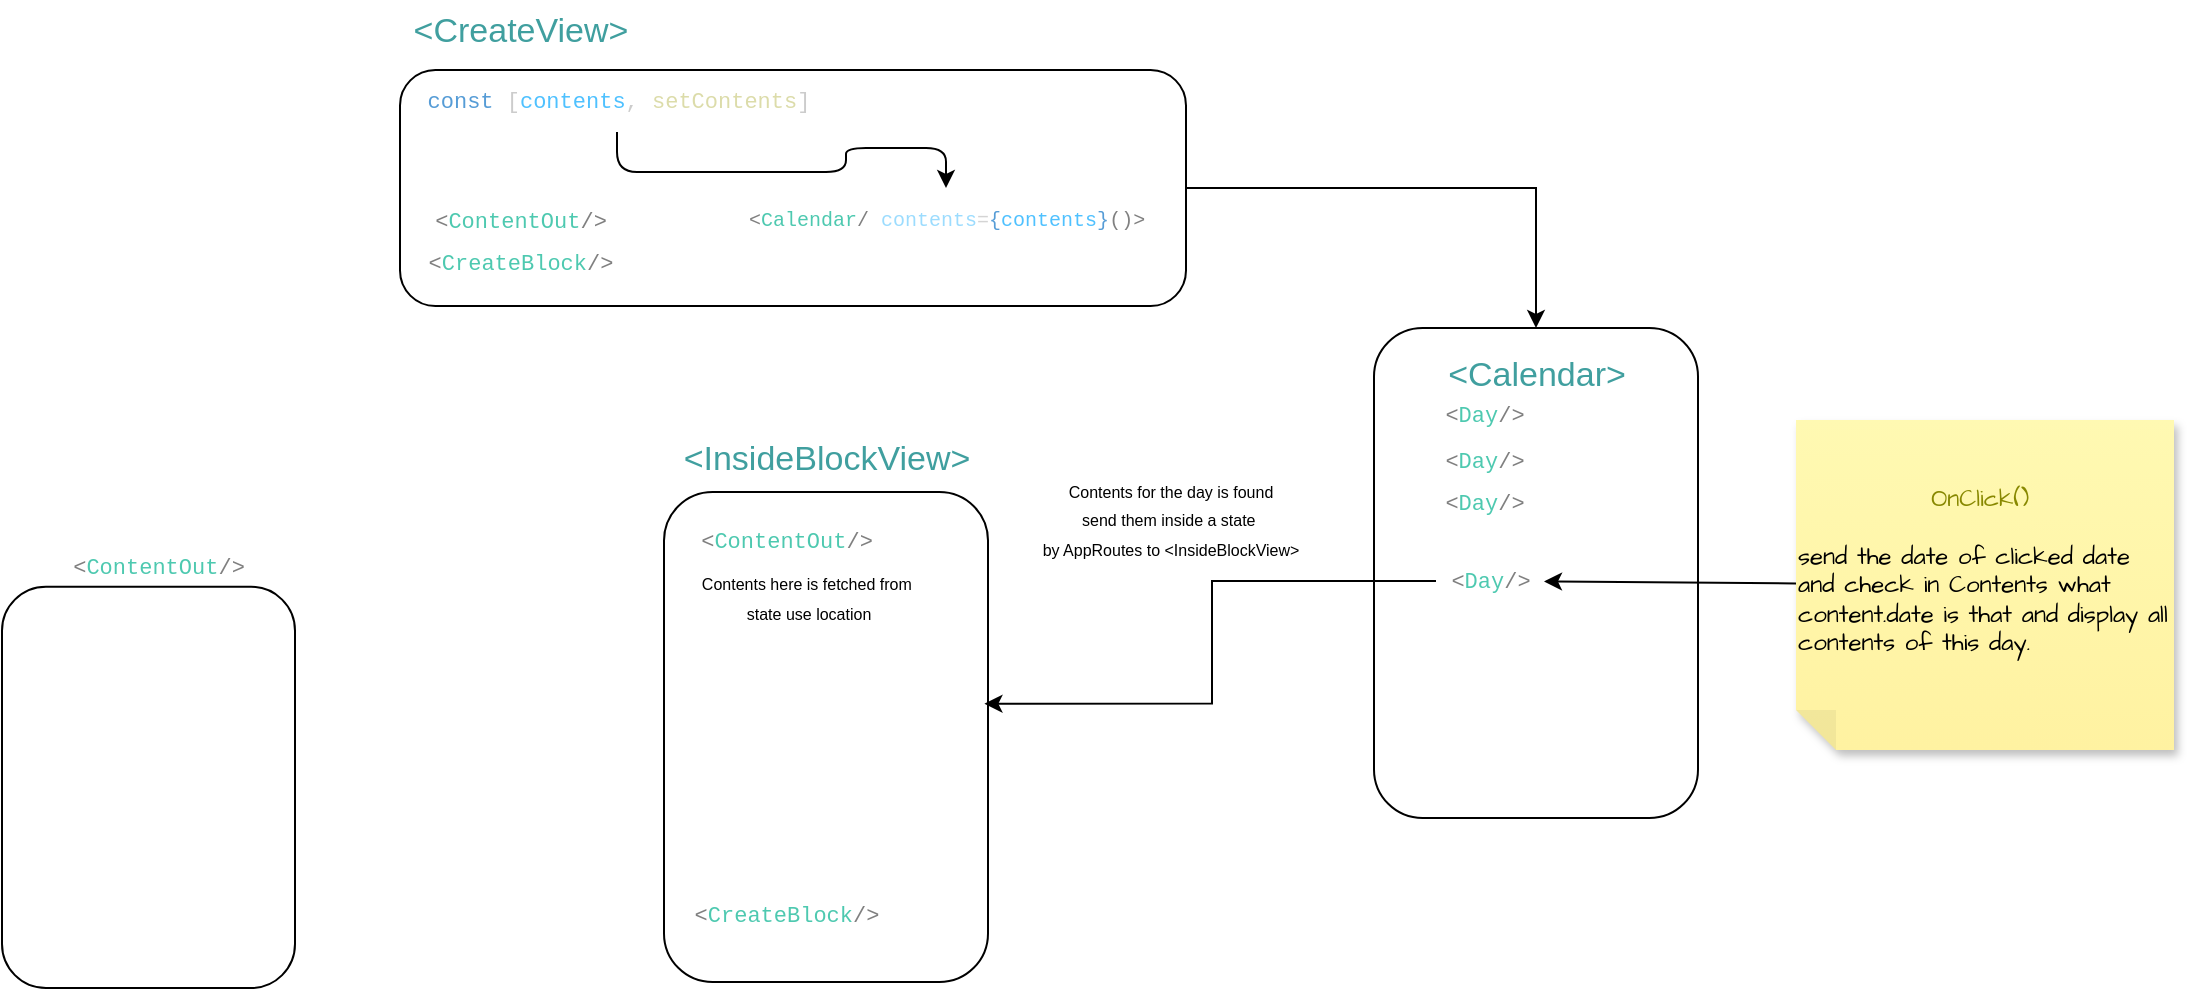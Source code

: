 <mxfile version="27.1.6">
  <diagram name="Page-1" id="ip6bYnbNu4ROsTfXAZsh">
    <mxGraphModel dx="1826" dy="743" grid="0" gridSize="10" guides="1" tooltips="1" connect="1" arrows="1" fold="1" page="0" pageScale="1" pageWidth="850" pageHeight="1100" math="0" shadow="0">
      <root>
        <mxCell id="0" />
        <mxCell id="1" parent="0" />
        <mxCell id="bAiAI7SaLjIxBLoK_pn7-2" value="&lt;font style=&quot;color: rgb(64, 159, 159);&quot;&gt;&amp;lt;CreateView&amp;gt;&lt;/font&gt;" style="text;html=1;align=center;verticalAlign=middle;resizable=0;points=[];autosize=1;strokeColor=none;fillColor=none;labelBackgroundColor=none;strokeWidth=3;perimeterSpacing=2;fontSize=17;" parent="1" vertex="1">
          <mxGeometry x="86.5" y="188" width="125" height="32" as="geometry" />
        </mxCell>
        <mxCell id="bAiAI7SaLjIxBLoK_pn7-23" style="edgeStyle=orthogonalEdgeStyle;rounded=0;hachureGap=4;orthogonalLoop=1;jettySize=auto;html=1;fontFamily=Architects Daughter;fontSource=https%3A%2F%2Ffonts.googleapis.com%2Fcss%3Ffamily%3DArchitects%2BDaughter;" parent="1" source="bAiAI7SaLjIxBLoK_pn7-3" target="bAiAI7SaLjIxBLoK_pn7-21" edge="1">
          <mxGeometry relative="1" as="geometry" />
        </mxCell>
        <mxCell id="bAiAI7SaLjIxBLoK_pn7-3" value="" style="rounded=1;whiteSpace=wrap;html=1;labelBackgroundColor=none;" parent="1" vertex="1">
          <mxGeometry x="89" y="223" width="393" height="118" as="geometry" />
        </mxCell>
        <mxCell id="bAiAI7SaLjIxBLoK_pn7-11" value="&lt;div style=&quot;color: rgb(204, 204, 204); font-family: Consolas, &amp;quot;Courier New&amp;quot;, monospace; line-height: 19px; white-space-collapse: preserve;&quot;&gt;&lt;font style=&quot;font-size: 10px;&quot;&gt;&lt;font style=&quot;&quot;&gt;&lt;span style=&quot;color: rgb(128, 128, 128);&quot;&gt;&amp;lt;&lt;/span&gt;&lt;span style=&quot;color: rgb(78, 201, 176);&quot;&gt;Calendar&lt;/span&gt;&lt;span style=&quot;color: rgb(128, 128, 128);&quot;&gt;/ &lt;/span&gt;&lt;/font&gt;&lt;span style=&quot;color: rgb(156, 220, 254);&quot;&gt;contents&lt;/span&gt;&lt;span style=&quot;color: rgb(212, 212, 212);&quot;&gt;=&lt;/span&gt;&lt;span style=&quot;color: rgb(86, 156, 214);&quot;&gt;{&lt;/span&gt;&lt;span style=&quot;color: rgb(79, 193, 255);&quot;&gt;contents&lt;/span&gt;&lt;span style=&quot;color: rgb(86, 156, 214);&quot;&gt;}&lt;/span&gt;&lt;span style=&quot;color: light-dark(rgb(128, 128, 128), rgb(127, 127, 127)); background-color: transparent;&quot;&gt;()&amp;gt;&lt;/span&gt;&lt;/font&gt;&lt;/div&gt;" style="text;html=1;align=center;verticalAlign=middle;resizable=0;points=[];autosize=1;strokeColor=none;fillColor=none;labelBackgroundColor=none;" parent="1" vertex="1">
          <mxGeometry x="262" y="282" width="199" height="32" as="geometry" />
        </mxCell>
        <mxCell id="bAiAI7SaLjIxBLoK_pn7-12" value="&lt;div style=&quot;font-family: Consolas, &amp;quot;Courier New&amp;quot;, monospace; line-height: 19px; white-space-collapse: preserve; color: rgb(204, 204, 204);&quot;&gt;&lt;font style=&quot;font-size: 11px;&quot;&gt;&lt;span style=&quot;color: rgb(128, 128, 128);&quot;&gt;&amp;lt;&lt;/span&gt;&lt;span style=&quot;color: rgb(128, 128, 128);&quot;&gt;&lt;font color=&quot;#4ec9b0&quot;&gt;CreateBlock&lt;/font&gt;&lt;/span&gt;&lt;span style=&quot;color: rgb(128, 128, 128);&quot;&gt;/&amp;gt;&lt;/span&gt;&lt;/font&gt;&lt;/div&gt;" style="text;html=1;align=center;verticalAlign=middle;resizable=0;points=[];autosize=1;strokeColor=none;fillColor=none;labelBackgroundColor=none;" parent="1" vertex="1">
          <mxGeometry x="97.5" y="304" width="103" height="31" as="geometry" />
        </mxCell>
        <mxCell id="bAiAI7SaLjIxBLoK_pn7-13" value="&lt;div style=&quot;font-family: Consolas, &amp;quot;Courier New&amp;quot;, monospace; line-height: 19px; white-space-collapse: preserve; color: rgb(204, 204, 204);&quot;&gt;&lt;font style=&quot;font-size: 11px;&quot;&gt;&lt;span style=&quot;color: rgb(128, 128, 128);&quot;&gt;&amp;lt;&lt;/span&gt;&lt;span style=&quot;color: rgb(128, 128, 128);&quot;&gt;&lt;font color=&quot;#4ec9b0&quot;&gt;ContentOut&lt;/font&gt;&lt;/span&gt;&lt;span style=&quot;color: rgb(128, 128, 128);&quot;&gt;/&amp;gt;&lt;/span&gt;&lt;/font&gt;&lt;/div&gt;" style="text;html=1;align=center;verticalAlign=middle;resizable=0;points=[];autosize=1;strokeColor=none;fillColor=none;labelBackgroundColor=none;" parent="1" vertex="1">
          <mxGeometry x="100.5" y="283" width="97" height="31" as="geometry" />
        </mxCell>
        <mxCell id="bAiAI7SaLjIxBLoK_pn7-19" style="edgeStyle=orthogonalEdgeStyle;rounded=1;hachureGap=4;orthogonalLoop=1;jettySize=auto;html=1;fontFamily=Architects Daughter;fontSource=https%3A%2F%2Ffonts.googleapis.com%2Fcss%3Ffamily%3DArchitects%2BDaughter;strokeColor=default;shadow=0;flowAnimation=0;jumpStyle=none;fillColor=#0050ef;curved=0;" parent="1" source="bAiAI7SaLjIxBLoK_pn7-14" target="bAiAI7SaLjIxBLoK_pn7-11" edge="1">
          <mxGeometry relative="1" as="geometry">
            <Array as="points">
              <mxPoint x="198" y="274" />
              <mxPoint x="312" y="274" />
              <mxPoint x="312" y="262" />
              <mxPoint x="362" y="262" />
            </Array>
          </mxGeometry>
        </mxCell>
        <mxCell id="bAiAI7SaLjIxBLoK_pn7-14" value="&lt;div style=&quot;color: rgb(204, 204, 204); font-family: Consolas, &amp;quot;Courier New&amp;quot;, monospace; line-height: 19px; white-space-collapse: preserve;&quot;&gt;&lt;font style=&quot;font-size: 11px;&quot;&gt;&lt;span style=&quot;color: rgb(86, 156, 214);&quot;&gt;const&lt;/span&gt; [&lt;span style=&quot;color: rgb(79, 193, 255);&quot;&gt;contents&lt;/span&gt;, &lt;span style=&quot;color: rgb(220, 220, 170);&quot;&gt;setContents&lt;/span&gt;]&lt;/font&gt;&lt;/div&gt;" style="text;html=1;align=center;verticalAlign=middle;resizable=0;points=[];autosize=1;strokeColor=none;fillColor=none;labelBackgroundColor=none;" parent="1" vertex="1">
          <mxGeometry x="101" y="223" width="193" height="31" as="geometry" />
        </mxCell>
        <mxCell id="bAiAI7SaLjIxBLoK_pn7-21" value="" style="rounded=1;whiteSpace=wrap;html=1;hachureGap=4;fontFamily=Architects Daughter;fontSource=https%3A%2F%2Ffonts.googleapis.com%2Fcss%3Ffamily%3DArchitects%2BDaughter;strokeColor=default;fillColor=none;glass=0;" parent="1" vertex="1">
          <mxGeometry x="576" y="352" width="162" height="245" as="geometry" />
        </mxCell>
        <mxCell id="bAiAI7SaLjIxBLoK_pn7-22" value="&lt;font style=&quot;color: rgb(64, 159, 159);&quot;&gt;&amp;lt;Calendar&amp;gt;&lt;/font&gt;" style="text;html=1;align=center;verticalAlign=middle;resizable=0;points=[];autosize=1;strokeColor=none;fillColor=none;labelBackgroundColor=none;strokeWidth=3;perimeterSpacing=2;fontSize=17;" parent="1" vertex="1">
          <mxGeometry x="603.5" y="360" width="107" height="32" as="geometry" />
        </mxCell>
        <mxCell id="bAiAI7SaLjIxBLoK_pn7-24" value="&lt;div style=&quot;font-family: Consolas, &amp;quot;Courier New&amp;quot;, monospace; line-height: 19px; white-space-collapse: preserve; color: rgb(204, 204, 204);&quot;&gt;&lt;font style=&quot;font-size: 11px;&quot;&gt;&lt;span style=&quot;color: rgb(128, 128, 128);&quot;&gt;&amp;lt;&lt;/span&gt;&lt;span style=&quot;color: rgb(128, 128, 128);&quot;&gt;&lt;font color=&quot;#4ec9b0&quot;&gt;Day&lt;/font&gt;&lt;/span&gt;&lt;span style=&quot;color: rgb(128, 128, 128);&quot;&gt;/&amp;gt;&lt;/span&gt;&lt;/font&gt;&lt;/div&gt;" style="text;html=1;align=center;verticalAlign=middle;resizable=0;points=[];autosize=1;strokeColor=none;fillColor=none;labelBackgroundColor=none;" parent="1" vertex="1">
          <mxGeometry x="603.5" y="380" width="54" height="31" as="geometry" />
        </mxCell>
        <mxCell id="bAiAI7SaLjIxBLoK_pn7-25" value="&lt;div style=&quot;font-family: Consolas, &amp;quot;Courier New&amp;quot;, monospace; line-height: 19px; white-space-collapse: preserve; color: rgb(204, 204, 204);&quot;&gt;&lt;font style=&quot;font-size: 11px;&quot;&gt;&lt;span style=&quot;color: rgb(128, 128, 128);&quot;&gt;&amp;lt;&lt;/span&gt;&lt;span style=&quot;color: rgb(128, 128, 128);&quot;&gt;&lt;font color=&quot;#4ec9b0&quot;&gt;Day&lt;/font&gt;&lt;/span&gt;&lt;span style=&quot;color: rgb(128, 128, 128);&quot;&gt;/&amp;gt;&lt;/span&gt;&lt;/font&gt;&lt;/div&gt;" style="text;html=1;align=center;verticalAlign=middle;resizable=0;points=[];autosize=1;strokeColor=none;fillColor=none;labelBackgroundColor=none;" parent="1" vertex="1">
          <mxGeometry x="603.5" y="403" width="54" height="31" as="geometry" />
        </mxCell>
        <mxCell id="bAiAI7SaLjIxBLoK_pn7-26" value="&lt;div style=&quot;font-family: Consolas, &amp;quot;Courier New&amp;quot;, monospace; line-height: 19px; white-space-collapse: preserve; color: rgb(204, 204, 204);&quot;&gt;&lt;font style=&quot;font-size: 11px;&quot;&gt;&lt;span style=&quot;color: rgb(128, 128, 128);&quot;&gt;&amp;lt;&lt;/span&gt;&lt;span style=&quot;color: rgb(128, 128, 128);&quot;&gt;&lt;font color=&quot;#4ec9b0&quot;&gt;Day&lt;/font&gt;&lt;/span&gt;&lt;span style=&quot;color: rgb(128, 128, 128);&quot;&gt;/&amp;gt;&lt;/span&gt;&lt;/font&gt;&lt;/div&gt;" style="text;html=1;align=center;verticalAlign=middle;resizable=0;points=[];autosize=1;strokeColor=none;fillColor=none;labelBackgroundColor=none;" parent="1" vertex="1">
          <mxGeometry x="603.5" y="424" width="54" height="31" as="geometry" />
        </mxCell>
        <mxCell id="bAiAI7SaLjIxBLoK_pn7-36" style="rounded=0;hachureGap=4;orthogonalLoop=1;jettySize=auto;html=1;fontFamily=Architects Daughter;fontSource=https%3A%2F%2Ffonts.googleapis.com%2Fcss%3Ffamily%3DArchitects%2BDaughter;entryX=0.989;entryY=0.432;entryDx=0;entryDy=0;entryPerimeter=0;edgeStyle=orthogonalEdgeStyle;" parent="1" source="bAiAI7SaLjIxBLoK_pn7-31" target="bAiAI7SaLjIxBLoK_pn7-39" edge="1">
          <mxGeometry relative="1" as="geometry">
            <mxPoint x="416.4" y="458.5" as="targetPoint" />
          </mxGeometry>
        </mxCell>
        <mxCell id="bAiAI7SaLjIxBLoK_pn7-31" value="&lt;div style=&quot;font-family: Consolas, &amp;quot;Courier New&amp;quot;, monospace; line-height: 19px; white-space-collapse: preserve; color: rgb(204, 204, 204);&quot;&gt;&lt;font style=&quot;font-size: 11px;&quot;&gt;&lt;span style=&quot;color: rgb(128, 128, 128);&quot;&gt;&amp;lt;&lt;/span&gt;&lt;span style=&quot;color: rgb(128, 128, 128);&quot;&gt;&lt;font color=&quot;#4ec9b0&quot;&gt;Day&lt;/font&gt;&lt;/span&gt;&lt;span style=&quot;color: rgb(128, 128, 128);&quot;&gt;/&amp;gt;&lt;/span&gt;&lt;/font&gt;&lt;/div&gt;" style="text;html=1;align=center;verticalAlign=middle;resizable=0;points=[];autosize=1;strokeColor=none;fillColor=none;labelBackgroundColor=none;" parent="1" vertex="1">
          <mxGeometry x="607" y="463" width="54" height="31" as="geometry" />
        </mxCell>
        <mxCell id="bAiAI7SaLjIxBLoK_pn7-33" value="&lt;font style=&quot;color: rgb(136, 136, 0);&quot;&gt;OnClick()&amp;nbsp;&lt;/font&gt;&lt;div&gt;&lt;font color=&quot;#888800&quot;&gt;&lt;br&gt;&lt;/font&gt;&lt;div style=&quot;text-align: left;&quot;&gt;send the date of clicked date and check in Contents what content.date is that and display all contents of this day.&lt;/div&gt;&lt;div style=&quot;text-align: left;&quot;&gt;&lt;br&gt;&lt;/div&gt;&lt;/div&gt;" style="shape=note;whiteSpace=wrap;html=1;backgroundOutline=1;fontColor=#000000;darkOpacity=0.05;fillColor=#FFF9B2;strokeColor=none;fillStyle=solid;direction=west;gradientDirection=north;gradientColor=#FFF2A1;shadow=1;size=20;pointerEvents=1;hachureGap=4;fontFamily=Architects Daughter;fontSource=https%3A%2F%2Ffonts.googleapis.com%2Fcss%3Ffamily%3DArchitects%2BDaughter;perimeterSpacing=0;noLabel=0;portConstraintRotation=0;snapToPoint=0;container=0;recursiveResize=1;fixedWidth=0;dropTarget=0;fixDash=0;movable=1;" parent="1" vertex="1">
          <mxGeometry x="787" y="398" width="189" height="165" as="geometry">
            <mxRectangle x="787" y="398" width="673" height="70" as="alternateBounds" />
          </mxGeometry>
        </mxCell>
        <mxCell id="bAiAI7SaLjIxBLoK_pn7-38" value="&lt;font color=&quot;#409f9f&quot;&gt;&amp;lt;InsideBlockView&amp;gt;&lt;/font&gt;" style="text;html=1;align=center;verticalAlign=middle;resizable=0;points=[];autosize=1;strokeColor=none;fillColor=none;labelBackgroundColor=none;strokeWidth=3;perimeterSpacing=2;fontSize=17;" parent="1" vertex="1">
          <mxGeometry x="221.5" y="402" width="161" height="32" as="geometry" />
        </mxCell>
        <mxCell id="bAiAI7SaLjIxBLoK_pn7-39" value="" style="rounded=1;whiteSpace=wrap;html=1;hachureGap=4;fontFamily=Architects Daughter;fontSource=https%3A%2F%2Ffonts.googleapis.com%2Fcss%3Ffamily%3DArchitects%2BDaughter;strokeColor=default;fillColor=none;glass=0;fontStyle=1" parent="1" vertex="1">
          <mxGeometry x="221" y="434" width="162" height="245" as="geometry" />
        </mxCell>
        <mxCell id="bAiAI7SaLjIxBLoK_pn7-41" value="&lt;div style=&quot;font-family: Consolas, &amp;quot;Courier New&amp;quot;, monospace; line-height: 19px; white-space-collapse: preserve; color: rgb(204, 204, 204);&quot;&gt;&lt;font style=&quot;font-size: 11px;&quot;&gt;&lt;span style=&quot;color: rgb(128, 128, 128);&quot;&gt;&amp;lt;&lt;/span&gt;&lt;span style=&quot;color: rgb(128, 128, 128);&quot;&gt;&lt;font color=&quot;#4ec9b0&quot;&gt;ContentOut&lt;/font&gt;&lt;/span&gt;&lt;span style=&quot;color: rgb(128, 128, 128);&quot;&gt;/&amp;gt;&lt;/span&gt;&lt;/font&gt;&lt;/div&gt;" style="text;html=1;align=center;verticalAlign=middle;resizable=0;points=[];autosize=1;strokeColor=none;fillColor=none;labelBackgroundColor=none;" parent="1" vertex="1">
          <mxGeometry x="233" y="443" width="97" height="31" as="geometry" />
        </mxCell>
        <mxCell id="bAiAI7SaLjIxBLoK_pn7-43" value="&lt;div style=&quot;font-family: Consolas, &amp;quot;Courier New&amp;quot;, monospace; line-height: 19px; white-space-collapse: preserve; color: rgb(204, 204, 204);&quot;&gt;&lt;font style=&quot;font-size: 11px;&quot;&gt;&lt;span style=&quot;color: rgb(128, 128, 128);&quot;&gt;&amp;lt;&lt;/span&gt;&lt;span style=&quot;color: rgb(128, 128, 128);&quot;&gt;&lt;font color=&quot;#4ec9b0&quot;&gt;CreateBlock&lt;/font&gt;&lt;/span&gt;&lt;span style=&quot;color: rgb(128, 128, 128);&quot;&gt;/&amp;gt;&lt;/span&gt;&lt;/font&gt;&lt;/div&gt;" style="text;html=1;align=center;verticalAlign=middle;resizable=0;points=[];autosize=1;strokeColor=none;fillColor=none;labelBackgroundColor=none;" parent="1" vertex="1">
          <mxGeometry x="230" y="630" width="103" height="31" as="geometry" />
        </mxCell>
        <mxCell id="bAiAI7SaLjIxBLoK_pn7-49" style="rounded=0;orthogonalLoop=1;jettySize=auto;html=1;strokeColor=default;" parent="1" source="bAiAI7SaLjIxBLoK_pn7-33" target="bAiAI7SaLjIxBLoK_pn7-31" edge="1">
          <mxGeometry relative="1" as="geometry">
            <mxPoint x="755" y="470" as="targetPoint" />
          </mxGeometry>
        </mxCell>
        <mxCell id="bAiAI7SaLjIxBLoK_pn7-50" value="&amp;nbsp;" style="text;html=1;align=center;verticalAlign=middle;resizable=0;points=[];autosize=1;strokeColor=none;fillColor=none;" parent="1" vertex="1">
          <mxGeometry x="495" y="413" width="21" height="26" as="geometry" />
        </mxCell>
        <mxCell id="bAiAI7SaLjIxBLoK_pn7-51" value="&lt;font style=&quot;font-size: 8px;&quot;&gt;Contents for the day is found&lt;/font&gt;&lt;div&gt;&lt;font style=&quot;font-size: 8px;&quot;&gt;send them inside a state&amp;nbsp;&lt;/font&gt;&lt;/div&gt;&lt;div&gt;&lt;font style=&quot;font-size: 8px;&quot;&gt;by AppRoutes to &amp;lt;InsideBlockView&amp;gt;&lt;/font&gt;&lt;/div&gt;" style="text;html=1;align=center;verticalAlign=middle;resizable=0;points=[];autosize=1;strokeColor=none;fillColor=none;strokeWidth=0;" parent="1" vertex="1">
          <mxGeometry x="401" y="419" width="146" height="55" as="geometry" />
        </mxCell>
        <mxCell id="bAiAI7SaLjIxBLoK_pn7-55" value="" style="group" parent="1" vertex="1" connectable="0">
          <mxGeometry x="-110" y="456" width="146.5" height="226" as="geometry" />
        </mxCell>
        <mxCell id="bAiAI7SaLjIxBLoK_pn7-53" value="&lt;div style=&quot;font-family: Consolas, &amp;quot;Courier New&amp;quot;, monospace; line-height: 19px; white-space-collapse: preserve; color: rgb(204, 204, 204);&quot;&gt;&lt;font style=&quot;font-size: 11px;&quot;&gt;&lt;span style=&quot;color: rgb(128, 128, 128);&quot;&gt;&amp;lt;&lt;/span&gt;&lt;span style=&quot;color: rgb(128, 128, 128);&quot;&gt;&lt;font color=&quot;#4ec9b0&quot;&gt;ContentOut&lt;/font&gt;&lt;/span&gt;&lt;span style=&quot;color: rgb(128, 128, 128);&quot;&gt;/&amp;gt;&lt;/span&gt;&lt;/font&gt;&lt;/div&gt;" style="text;html=1;align=center;verticalAlign=middle;resizable=0;points=[];autosize=1;strokeColor=none;fillColor=none;labelBackgroundColor=none;" parent="bAiAI7SaLjIxBLoK_pn7-55" vertex="1">
          <mxGeometry x="29.39" width="97" height="31" as="geometry" />
        </mxCell>
        <mxCell id="bAiAI7SaLjIxBLoK_pn7-54" value="" style="rounded=1;whiteSpace=wrap;html=1;hachureGap=4;fontFamily=Architects Daughter;fontSource=https%3A%2F%2Ffonts.googleapis.com%2Fcss%3Ffamily%3DArchitects%2BDaughter;strokeColor=default;fillColor=none;glass=0;fontStyle=1" parent="bAiAI7SaLjIxBLoK_pn7-55" vertex="1">
          <mxGeometry y="25.384" width="146.5" height="200.616" as="geometry" />
        </mxCell>
        <mxCell id="bAiAI7SaLjIxBLoK_pn7-56" value="&lt;span style=&quot;font-size: 8px;&quot;&gt;Contents here is fetched from&amp;nbsp;&lt;/span&gt;&lt;div&gt;&lt;span style=&quot;font-size: 8px;&quot;&gt;state use location&lt;/span&gt;&lt;/div&gt;" style="text;html=1;align=center;verticalAlign=middle;resizable=0;points=[];autosize=1;strokeColor=none;fillColor=none;strokeWidth=0;" parent="1" vertex="1">
          <mxGeometry x="230" y="465" width="125" height="41" as="geometry" />
        </mxCell>
      </root>
    </mxGraphModel>
  </diagram>
</mxfile>
